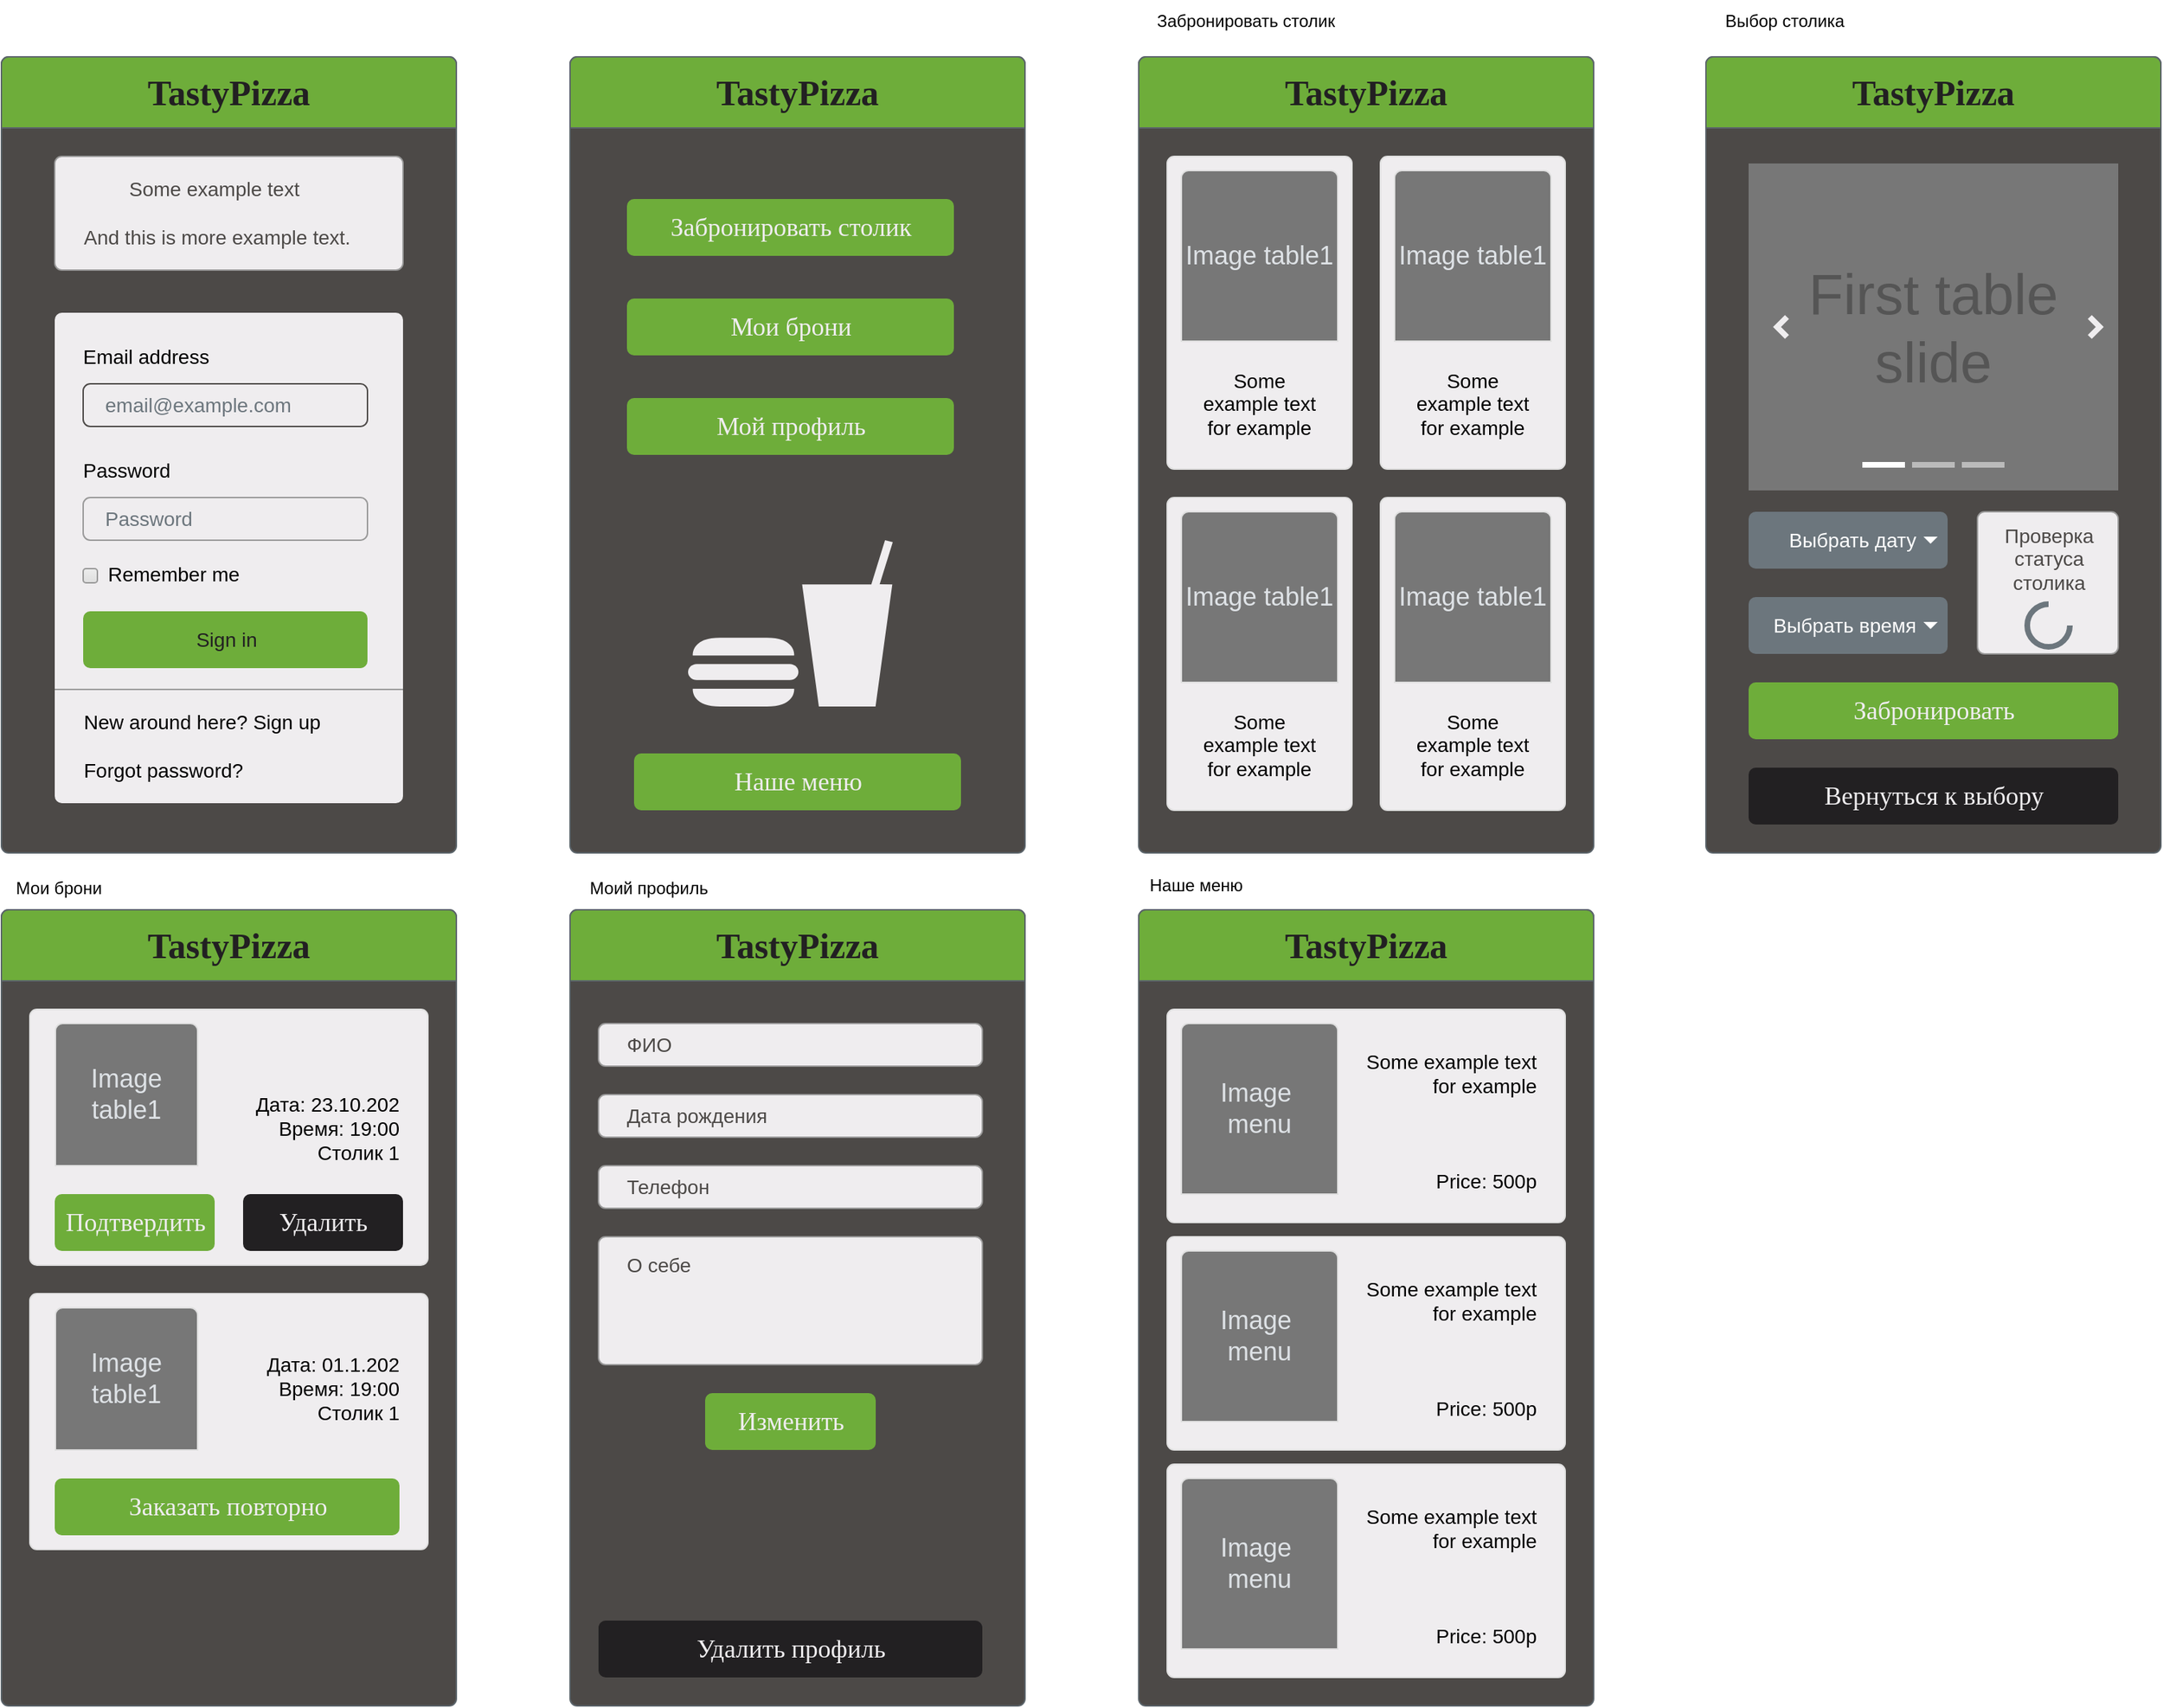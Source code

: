 <mxfile version="22.0.6" type="device" pages="2">
  <diagram name="Page-1" id="5348f1db-0dfa-24cf-5d06-2057accb5106">
    <mxGraphModel dx="1424" dy="755" grid="1" gridSize="10" guides="1" tooltips="1" connect="1" arrows="1" fold="1" page="1" pageScale="1.5" pageWidth="826" pageHeight="1169" background="none" math="0" shadow="0">
      <root>
        <mxCell id="0" style=";html=1;" />
        <mxCell id="1" style=";html=1;" parent="0" />
        <mxCell id="s_mo3S3DV3q-ZQvmNLNy-10" value="" style="html=1;shadow=0;dashed=0;shape=mxgraph.bootstrap.rrect;rSize=5;strokeColor=#5B646A;html=1;whiteSpace=wrap;fillColor=#4c4947;fontColor=#ffffff;verticalAlign=bottom;align=left;spacing=20;spacingBottom=0;fontSize=14;" parent="1" vertex="1">
          <mxGeometry x="40" y="680" width="320" height="560" as="geometry" />
        </mxCell>
        <mxCell id="s_mo3S3DV3q-ZQvmNLNy-11" value="&lt;b&gt;&lt;font color=&quot;#222022&quot; style=&quot;font-size: 25px;&quot; face=&quot;Georgia&quot;&gt;TastyPizza&lt;/font&gt;&lt;/b&gt;" style="html=1;shadow=0;dashed=0;shape=mxgraph.bootstrap.topButton;rSize=5;perimeter=none;whiteSpace=wrap;fillColor=#6ead3a;strokeColor=#5B646A;fontColor=#ffffff;resizeWidth=1;fontSize=18;align=center;spacing=20;" parent="s_mo3S3DV3q-ZQvmNLNy-10" vertex="1">
          <mxGeometry width="320" height="50" relative="1" as="geometry" />
        </mxCell>
        <mxCell id="s_mo3S3DV3q-ZQvmNLNy-18" value="&lt;div style=&quot;text-align: center;&quot;&gt;&lt;span style=&quot;color: rgb(76, 73, 71); background-color: initial;&quot;&gt;Some example text&amp;nbsp;&lt;/span&gt;&lt;/div&gt;&lt;font color=&quot;#4c4947&quot;&gt;&lt;br style=&quot;font-size: 14px&quot;&gt;&lt;div style=&quot;text-align: center;&quot;&gt;&lt;span style=&quot;background-color: initial;&quot;&gt;And this is more example text.&lt;/span&gt;&lt;/div&gt;&lt;/font&gt;" style="html=1;shadow=0;dashed=0;shape=mxgraph.bootstrap.rrect;rSize=5;strokeColor=#999999;strokeWidth=1;fillColor=#efedef;fontColor=#6C767D;whiteSpace=wrap;align=left;verticalAlign=middle;spacingLeft=10;fontSize=14;spacing=10;" parent="s_mo3S3DV3q-ZQvmNLNy-10" vertex="1">
          <mxGeometry x="37.5" y="70" width="245" height="80" as="geometry" />
        </mxCell>
        <mxCell id="s_mo3S3DV3q-ZQvmNLNy-25" value="" style="html=1;shadow=0;dashed=0;shape=mxgraph.bootstrap.rrect;rSize=5;fillColor=#efedef;strokeColor=none;" parent="s_mo3S3DV3q-ZQvmNLNy-10" vertex="1">
          <mxGeometry x="37.5" y="180" width="245" height="345" as="geometry" />
        </mxCell>
        <mxCell id="s_mo3S3DV3q-ZQvmNLNy-26" value="Email address" style="fillColor=none;strokeColor=none;align=left;spacing=20;fontSize=14;" parent="s_mo3S3DV3q-ZQvmNLNy-25" vertex="1">
          <mxGeometry width="220" height="40" relative="1" as="geometry">
            <mxPoint y="10" as="offset" />
          </mxGeometry>
        </mxCell>
        <mxCell id="s_mo3S3DV3q-ZQvmNLNy-27" value="email@example.com" style="html=1;shadow=0;dashed=0;shape=mxgraph.bootstrap.rrect;rSize=5;fillColor=#efedef;strokeColor=#4c4947;align=left;spacing=15;fontSize=14;fontColor=#6C767D;" parent="s_mo3S3DV3q-ZQvmNLNy-25" vertex="1">
          <mxGeometry width="200" height="30" relative="1" as="geometry">
            <mxPoint x="20" y="50" as="offset" />
          </mxGeometry>
        </mxCell>
        <mxCell id="s_mo3S3DV3q-ZQvmNLNy-28" value="Password" style="fillColor=none;strokeColor=none;align=left;spacing=20;fontSize=14;" parent="s_mo3S3DV3q-ZQvmNLNy-25" vertex="1">
          <mxGeometry width="220" height="40" relative="1" as="geometry">
            <mxPoint y="90" as="offset" />
          </mxGeometry>
        </mxCell>
        <mxCell id="s_mo3S3DV3q-ZQvmNLNy-29" value="Password" style="html=1;shadow=0;dashed=0;shape=mxgraph.bootstrap.rrect;rSize=5;fillColor=none;strokeColor=#999999;align=left;spacing=15;fontSize=14;fontColor=#6C767D;" parent="s_mo3S3DV3q-ZQvmNLNy-25" vertex="1">
          <mxGeometry width="200" height="30" relative="1" as="geometry">
            <mxPoint x="20" y="130" as="offset" />
          </mxGeometry>
        </mxCell>
        <mxCell id="s_mo3S3DV3q-ZQvmNLNy-30" value="Remember me" style="html=1;shadow=0;dashed=0;shape=mxgraph.bootstrap.rrect;rSize=2;fillColor=#EDEDED;strokeColor=#999999;align=left;fontSize=14;fontColor=#000000;labelPosition=right;verticalLabelPosition=middle;verticalAlign=middle;spacingLeft=5;spacingTop=-2;gradientColor=#DEDEDE;" parent="s_mo3S3DV3q-ZQvmNLNy-25" vertex="1">
          <mxGeometry width="10" height="10" relative="1" as="geometry">
            <mxPoint x="20" y="180" as="offset" />
          </mxGeometry>
        </mxCell>
        <mxCell id="s_mo3S3DV3q-ZQvmNLNy-31" value="&lt;font color=&quot;#222022&quot;&gt;Sign in&lt;/font&gt;" style="html=1;shadow=0;dashed=0;shape=mxgraph.bootstrap.rrect;rSize=5;fillColor=#6ead3a;strokeColor=none;align=center;fontSize=14;fontColor=#FFFFFF;" parent="s_mo3S3DV3q-ZQvmNLNy-25" vertex="1">
          <mxGeometry width="200" height="40" relative="1" as="geometry">
            <mxPoint x="20" y="210" as="offset" />
          </mxGeometry>
        </mxCell>
        <mxCell id="s_mo3S3DV3q-ZQvmNLNy-32" value="" style="shape=line;strokeColor=#999999;perimeter=none;resizeWidth=1;" parent="s_mo3S3DV3q-ZQvmNLNy-25" vertex="1">
          <mxGeometry width="245.0" height="10" relative="1" as="geometry">
            <mxPoint y="260" as="offset" />
          </mxGeometry>
        </mxCell>
        <mxCell id="s_mo3S3DV3q-ZQvmNLNy-33" value="New around here? Sign up&lt;br&gt;&lt;br&gt;Forgot password?" style="html=1;fillColor=none;strokeColor=none;align=left;spacing=20;fontSize=14;" parent="s_mo3S3DV3q-ZQvmNLNy-25" vertex="1">
          <mxGeometry width="220" height="60" relative="1" as="geometry">
            <mxPoint y="275" as="offset" />
          </mxGeometry>
        </mxCell>
        <mxCell id="s_mo3S3DV3q-ZQvmNLNy-34" value="" style="html=1;shadow=0;dashed=0;shape=mxgraph.bootstrap.rrect;rSize=5;strokeColor=#5B646A;html=1;whiteSpace=wrap;fillColor=#4c4947;fontColor=#ffffff;verticalAlign=bottom;align=left;spacing=20;spacingBottom=0;fontSize=14;" parent="1" vertex="1">
          <mxGeometry x="440" y="680" width="320" height="560" as="geometry" />
        </mxCell>
        <mxCell id="s_mo3S3DV3q-ZQvmNLNy-35" value="&lt;b&gt;&lt;font color=&quot;#222022&quot; style=&quot;font-size: 25px;&quot; face=&quot;Georgia&quot;&gt;TastyPizza&lt;/font&gt;&lt;/b&gt;" style="html=1;shadow=0;dashed=0;shape=mxgraph.bootstrap.topButton;rSize=5;perimeter=none;whiteSpace=wrap;fillColor=#6ead3a;strokeColor=#5B646A;fontColor=#ffffff;resizeWidth=1;fontSize=18;align=center;spacing=20;" parent="s_mo3S3DV3q-ZQvmNLNy-34" vertex="1">
          <mxGeometry width="320" height="50" relative="1" as="geometry" />
        </mxCell>
        <mxCell id="s_mo3S3DV3q-ZQvmNLNy-46" value="&lt;font style=&quot;font-size: 18px;&quot; color=&quot;#efedef&quot; face=&quot;Georgia&quot;&gt;Забронировать столик&lt;/font&gt;" style="html=1;shadow=0;dashed=0;shape=mxgraph.bootstrap.rrect;rSize=5;fillColor=#6ead3a;strokeColor=none;align=center;fontSize=14;fontColor=#FFFFFF;" parent="s_mo3S3DV3q-ZQvmNLNy-34" vertex="1">
          <mxGeometry x="40" y="100" width="230" height="40" as="geometry" />
        </mxCell>
        <mxCell id="s_mo3S3DV3q-ZQvmNLNy-47" value="&lt;font style=&quot;font-size: 18px;&quot; color=&quot;#efedef&quot; face=&quot;Georgia&quot;&gt;Мои брони&lt;/font&gt;" style="html=1;shadow=0;dashed=0;shape=mxgraph.bootstrap.rrect;rSize=5;fillColor=#6ead3a;strokeColor=none;align=center;fontSize=14;fontColor=#FFFFFF;" parent="s_mo3S3DV3q-ZQvmNLNy-34" vertex="1">
          <mxGeometry x="40" y="170" width="230" height="40" as="geometry" />
        </mxCell>
        <mxCell id="s_mo3S3DV3q-ZQvmNLNy-48" value="" style="shape=mxgraph.signs.food.fast_food;html=1;pointerEvents=1;fillColor=#efedef;strokeColor=none;verticalLabelPosition=bottom;verticalAlign=top;align=center;sketch=0;" parent="s_mo3S3DV3q-ZQvmNLNy-34" vertex="1">
          <mxGeometry x="83" y="340" width="144" height="117" as="geometry" />
        </mxCell>
        <mxCell id="s_mo3S3DV3q-ZQvmNLNy-49" value="&lt;font style=&quot;font-size: 18px;&quot; color=&quot;#efedef&quot; face=&quot;Georgia&quot;&gt;Мой профиль&lt;/font&gt;" style="html=1;shadow=0;dashed=0;shape=mxgraph.bootstrap.rrect;rSize=5;fillColor=#6ead3a;strokeColor=none;align=center;fontSize=14;fontColor=#FFFFFF;" parent="s_mo3S3DV3q-ZQvmNLNy-34" vertex="1">
          <mxGeometry x="40" y="240" width="230" height="40" as="geometry" />
        </mxCell>
        <mxCell id="s_mo3S3DV3q-ZQvmNLNy-50" value="&lt;font style=&quot;font-size: 18px;&quot; color=&quot;#efedef&quot; face=&quot;Georgia&quot;&gt;Наше меню&lt;/font&gt;" style="html=1;shadow=0;dashed=0;shape=mxgraph.bootstrap.rrect;rSize=5;fillColor=#6ead3a;strokeColor=none;align=center;fontSize=14;fontColor=#FFFFFF;" parent="s_mo3S3DV3q-ZQvmNLNy-34" vertex="1">
          <mxGeometry x="45" y="490" width="230" height="40" as="geometry" />
        </mxCell>
        <mxCell id="s_mo3S3DV3q-ZQvmNLNy-51" value="" style="html=1;shadow=0;dashed=0;shape=mxgraph.bootstrap.rrect;rSize=5;strokeColor=#5B646A;html=1;whiteSpace=wrap;fillColor=#4c4947;fontColor=#ffffff;verticalAlign=bottom;align=left;spacing=20;spacingBottom=0;fontSize=14;" parent="1" vertex="1">
          <mxGeometry x="840" y="680" width="320" height="560" as="geometry" />
        </mxCell>
        <mxCell id="s_mo3S3DV3q-ZQvmNLNy-52" value="&lt;b&gt;&lt;font color=&quot;#222022&quot; style=&quot;font-size: 25px;&quot; face=&quot;Georgia&quot;&gt;TastyPizza&lt;/font&gt;&lt;/b&gt;" style="html=1;shadow=0;dashed=0;shape=mxgraph.bootstrap.topButton;rSize=5;perimeter=none;whiteSpace=wrap;fillColor=#6ead3a;strokeColor=#5B646A;fontColor=#ffffff;resizeWidth=1;fontSize=18;align=center;spacing=20;" parent="s_mo3S3DV3q-ZQvmNLNy-51" vertex="1">
          <mxGeometry width="320" height="50" relative="1" as="geometry" />
        </mxCell>
        <mxCell id="s_mo3S3DV3q-ZQvmNLNy-72" value="Some example text&lt;br&gt;for example" style="html=1;shadow=0;dashed=0;shape=mxgraph.bootstrap.rrect;rSize=5;strokeColor=#DFDFDF;html=1;whiteSpace=wrap;fillColor=#efedef;fontColor=#000000;verticalAlign=bottom;align=center;spacing=20;fontSize=14;" parent="s_mo3S3DV3q-ZQvmNLNy-51" vertex="1">
          <mxGeometry x="20" y="70" width="130" height="220" as="geometry" />
        </mxCell>
        <mxCell id="s_mo3S3DV3q-ZQvmNLNy-73" value="Image table1" style="html=1;shadow=0;dashed=0;shape=mxgraph.bootstrap.topButton;rSize=5;perimeter=none;whiteSpace=wrap;fillColor=#777777;strokeColor=#DFDFDF;fontColor=#DEE2E6;resizeWidth=1;fontSize=18;" parent="s_mo3S3DV3q-ZQvmNLNy-72" vertex="1">
          <mxGeometry width="110" height="120" relative="1" as="geometry">
            <mxPoint x="10" y="10" as="offset" />
          </mxGeometry>
        </mxCell>
        <mxCell id="s_mo3S3DV3q-ZQvmNLNy-80" value="Some example text&lt;br&gt;for example" style="html=1;shadow=0;dashed=0;shape=mxgraph.bootstrap.rrect;rSize=5;strokeColor=#DFDFDF;html=1;whiteSpace=wrap;fillColor=#efedef;fontColor=#000000;verticalAlign=bottom;align=center;spacing=20;fontSize=14;" parent="s_mo3S3DV3q-ZQvmNLNy-51" vertex="1">
          <mxGeometry x="170" y="70" width="130" height="220" as="geometry" />
        </mxCell>
        <mxCell id="s_mo3S3DV3q-ZQvmNLNy-81" value="Image table1" style="html=1;shadow=0;dashed=0;shape=mxgraph.bootstrap.topButton;rSize=5;perimeter=none;whiteSpace=wrap;fillColor=#777777;strokeColor=#DFDFDF;fontColor=#DEE2E6;resizeWidth=1;fontSize=18;" parent="s_mo3S3DV3q-ZQvmNLNy-80" vertex="1">
          <mxGeometry width="110" height="120" relative="1" as="geometry">
            <mxPoint x="10" y="10" as="offset" />
          </mxGeometry>
        </mxCell>
        <mxCell id="s_mo3S3DV3q-ZQvmNLNy-82" value="Some example text&lt;br&gt;for example" style="html=1;shadow=0;dashed=0;shape=mxgraph.bootstrap.rrect;rSize=5;strokeColor=#DFDFDF;html=1;whiteSpace=wrap;fillColor=#efedef;fontColor=#000000;verticalAlign=bottom;align=center;spacing=20;fontSize=14;" parent="s_mo3S3DV3q-ZQvmNLNy-51" vertex="1">
          <mxGeometry x="20" y="310" width="130" height="220" as="geometry" />
        </mxCell>
        <mxCell id="s_mo3S3DV3q-ZQvmNLNy-83" value="Image table1" style="html=1;shadow=0;dashed=0;shape=mxgraph.bootstrap.topButton;rSize=5;perimeter=none;whiteSpace=wrap;fillColor=#777777;strokeColor=#DFDFDF;fontColor=#DEE2E6;resizeWidth=1;fontSize=18;" parent="s_mo3S3DV3q-ZQvmNLNy-82" vertex="1">
          <mxGeometry width="110" height="120" relative="1" as="geometry">
            <mxPoint x="10" y="10" as="offset" />
          </mxGeometry>
        </mxCell>
        <mxCell id="s_mo3S3DV3q-ZQvmNLNy-84" value="Some example text&lt;br&gt;for example" style="html=1;shadow=0;dashed=0;shape=mxgraph.bootstrap.rrect;rSize=5;strokeColor=#DFDFDF;html=1;whiteSpace=wrap;fillColor=#efedef;fontColor=#000000;verticalAlign=bottom;align=center;spacing=20;fontSize=14;" parent="s_mo3S3DV3q-ZQvmNLNy-51" vertex="1">
          <mxGeometry x="170" y="310" width="130" height="220" as="geometry" />
        </mxCell>
        <mxCell id="s_mo3S3DV3q-ZQvmNLNy-85" value="Image table1" style="html=1;shadow=0;dashed=0;shape=mxgraph.bootstrap.topButton;rSize=5;perimeter=none;whiteSpace=wrap;fillColor=#777777;strokeColor=#DFDFDF;fontColor=#DEE2E6;resizeWidth=1;fontSize=18;" parent="s_mo3S3DV3q-ZQvmNLNy-84" vertex="1">
          <mxGeometry width="110" height="120" relative="1" as="geometry">
            <mxPoint x="10" y="10" as="offset" />
          </mxGeometry>
        </mxCell>
        <mxCell id="s_mo3S3DV3q-ZQvmNLNy-61" value="" style="html=1;shadow=0;dashed=0;shape=mxgraph.bootstrap.rrect;rSize=5;strokeColor=#5B646A;html=1;whiteSpace=wrap;fillColor=#4c4947;fontColor=#ffffff;verticalAlign=bottom;align=left;spacing=20;spacingBottom=0;fontSize=14;" parent="1" vertex="1">
          <mxGeometry x="1239" y="680" width="320" height="560" as="geometry" />
        </mxCell>
        <mxCell id="s_mo3S3DV3q-ZQvmNLNy-62" value="&lt;b&gt;&lt;font color=&quot;#222022&quot; style=&quot;font-size: 25px;&quot; face=&quot;Georgia&quot;&gt;TastyPizza&lt;/font&gt;&lt;/b&gt;" style="html=1;shadow=0;dashed=0;shape=mxgraph.bootstrap.topButton;rSize=5;perimeter=none;whiteSpace=wrap;fillColor=#6ead3a;strokeColor=#5B646A;fontColor=#ffffff;resizeWidth=1;fontSize=18;align=center;spacing=20;" parent="s_mo3S3DV3q-ZQvmNLNy-61" vertex="1">
          <mxGeometry width="320" height="50" relative="1" as="geometry" />
        </mxCell>
        <mxCell id="s_mo3S3DV3q-ZQvmNLNy-63" value="First table slide" style="html=1;shadow=0;dashed=0;strokeColor=none;strokeWidth=1;fillColor=#777777;fontColor=#555555;whiteSpace=wrap;align=center;verticalAlign=middle;fontStyle=0;fontSize=40;" parent="s_mo3S3DV3q-ZQvmNLNy-61" vertex="1">
          <mxGeometry x="30" y="75" width="260" height="230" as="geometry" />
        </mxCell>
        <mxCell id="s_mo3S3DV3q-ZQvmNLNy-64" value="" style="html=1;verticalLabelPosition=bottom;labelBackgroundColor=#ffffff;verticalAlign=top;shadow=0;dashed=0;strokeWidth=4;shape=mxgraph.ios7.misc.more;strokeColor=#efedef;" parent="s_mo3S3DV3q-ZQvmNLNy-63" vertex="1">
          <mxGeometry x="1" y="0.5" width="7" height="14" relative="1" as="geometry">
            <mxPoint x="-20" y="-7" as="offset" />
          </mxGeometry>
        </mxCell>
        <mxCell id="s_mo3S3DV3q-ZQvmNLNy-65" value="" style="flipH=1;html=1;verticalLabelPosition=bottom;labelBackgroundColor=#ffffff;verticalAlign=top;shadow=0;dashed=0;strokeWidth=4;shape=mxgraph.ios7.misc.more;strokeColor=#efedef;" parent="s_mo3S3DV3q-ZQvmNLNy-63" vertex="1">
          <mxGeometry y="0.5" width="7" height="14" relative="1" as="geometry">
            <mxPoint x="20" y="-7" as="offset" />
          </mxGeometry>
        </mxCell>
        <mxCell id="s_mo3S3DV3q-ZQvmNLNy-66" value="" style="html=1;shadow=0;strokeColor=none;fillColor=#ffffff;" parent="s_mo3S3DV3q-ZQvmNLNy-63" vertex="1">
          <mxGeometry x="0.5" y="1" width="30" height="4" relative="1" as="geometry">
            <mxPoint x="-50" y="-20" as="offset" />
          </mxGeometry>
        </mxCell>
        <mxCell id="s_mo3S3DV3q-ZQvmNLNy-67" value="" style="html=1;shadow=0;strokeColor=none;fillColor=#BBBBBB;" parent="s_mo3S3DV3q-ZQvmNLNy-63" vertex="1">
          <mxGeometry x="0.5" y="1" width="30" height="4" relative="1" as="geometry">
            <mxPoint x="-15" y="-20" as="offset" />
          </mxGeometry>
        </mxCell>
        <mxCell id="s_mo3S3DV3q-ZQvmNLNy-68" value="" style="html=1;shadow=0;strokeColor=none;fillColor=#BBBBBB;" parent="s_mo3S3DV3q-ZQvmNLNy-63" vertex="1">
          <mxGeometry x="0.5" y="1" width="30" height="4" relative="1" as="geometry">
            <mxPoint x="20" y="-20" as="offset" />
          </mxGeometry>
        </mxCell>
        <mxCell id="s_mo3S3DV3q-ZQvmNLNy-87" value="&lt;font face=&quot;Georgia&quot; color=&quot;#efedef&quot;&gt;&lt;span style=&quot;font-size: 18px;&quot;&gt;Забронировать&lt;/span&gt;&lt;/font&gt;" style="html=1;shadow=0;dashed=0;shape=mxgraph.bootstrap.rrect;rSize=5;fillColor=#6ead3a;strokeColor=none;align=center;fontSize=14;fontColor=#FFFFFF;" parent="s_mo3S3DV3q-ZQvmNLNy-61" vertex="1">
          <mxGeometry x="30" y="440" width="260" height="40" as="geometry" />
        </mxCell>
        <mxCell id="s_mo3S3DV3q-ZQvmNLNy-88" value="&lt;font face=&quot;Georgia&quot; color=&quot;#efedef&quot;&gt;&lt;span style=&quot;font-size: 18px;&quot;&gt;Вернуться к выбору&lt;/span&gt;&lt;/font&gt;" style="html=1;shadow=0;dashed=0;shape=mxgraph.bootstrap.rrect;rSize=5;fillColor=#222022;strokeColor=none;align=center;fontSize=14;fontColor=#FFFFFF;" parent="s_mo3S3DV3q-ZQvmNLNy-61" vertex="1">
          <mxGeometry x="30" y="500" width="260" height="40" as="geometry" />
        </mxCell>
        <mxCell id="s_mo3S3DV3q-ZQvmNLNy-89" value="Выбрать дату" style="html=1;shadow=0;dashed=0;shape=mxgraph.bootstrap.rrect;rSize=5;strokeColor=none;strokeWidth=1;fillColor=#6C767D;fontColor=#ffffff;whiteSpace=wrap;align=right;verticalAlign=middle;fontStyle=0;fontSize=14;spacingRight=20;" parent="s_mo3S3DV3q-ZQvmNLNy-61" vertex="1">
          <mxGeometry x="30" y="320" width="140" height="40" as="geometry" />
        </mxCell>
        <mxCell id="s_mo3S3DV3q-ZQvmNLNy-90" value="" style="shape=triangle;direction=south;fillColor=#ffffff;strokeColor=none;perimeter=none;" parent="s_mo3S3DV3q-ZQvmNLNy-89" vertex="1">
          <mxGeometry x="1" y="0.5" width="10" height="5" relative="1" as="geometry">
            <mxPoint x="-17" y="-2.5" as="offset" />
          </mxGeometry>
        </mxCell>
        <mxCell id="s_mo3S3DV3q-ZQvmNLNy-91" value="Выбрать время" style="html=1;shadow=0;dashed=0;shape=mxgraph.bootstrap.rrect;rSize=5;strokeColor=none;strokeWidth=1;fillColor=#6C767D;fontColor=#ffffff;whiteSpace=wrap;align=right;verticalAlign=middle;fontStyle=0;fontSize=14;spacingRight=20;" parent="s_mo3S3DV3q-ZQvmNLNy-61" vertex="1">
          <mxGeometry x="30" y="380" width="140" height="40" as="geometry" />
        </mxCell>
        <mxCell id="s_mo3S3DV3q-ZQvmNLNy-92" value="" style="shape=triangle;direction=south;fillColor=#ffffff;strokeColor=none;perimeter=none;" parent="s_mo3S3DV3q-ZQvmNLNy-91" vertex="1">
          <mxGeometry x="1" y="0.5" width="10" height="5" relative="1" as="geometry">
            <mxPoint x="-17" y="-2.5" as="offset" />
          </mxGeometry>
        </mxCell>
        <mxCell id="s_mo3S3DV3q-ZQvmNLNy-94" value="&lt;div style=&quot;text-align: center;&quot;&gt;&lt;font color=&quot;#4c4947&quot;&gt;Проверка статуса столика&lt;/font&gt;&lt;/div&gt;&lt;div style=&quot;text-align: center;&quot;&gt;&lt;font color=&quot;#4c4947&quot;&gt;&lt;br&gt;&lt;/font&gt;&lt;/div&gt;&lt;div style=&quot;text-align: center;&quot;&gt;&lt;br&gt;&lt;/div&gt;" style="html=1;shadow=0;dashed=0;shape=mxgraph.bootstrap.rrect;rSize=5;strokeColor=#999999;strokeWidth=1;fillColor=#efedef;fontColor=#6C767D;whiteSpace=wrap;align=left;verticalAlign=middle;spacingLeft=0;fontSize=14;spacing=10;" parent="s_mo3S3DV3q-ZQvmNLNy-61" vertex="1">
          <mxGeometry x="191" y="320" width="99" height="100" as="geometry" />
        </mxCell>
        <mxCell id="s_mo3S3DV3q-ZQvmNLNy-95" value="" style="html=1;shadow=0;dashed=0;shape=mxgraph.basic.arc;startAngle=0.25;endAngle=1;strokeWidth=4;strokeColor=#6C767D;" parent="s_mo3S3DV3q-ZQvmNLNy-61" vertex="1">
          <mxGeometry x="226" y="385" width="30" height="30" as="geometry" />
        </mxCell>
        <mxCell id="s_mo3S3DV3q-ZQvmNLNy-96" value="" style="html=1;shadow=0;dashed=0;shape=mxgraph.bootstrap.rrect;rSize=5;strokeColor=#5B646A;html=1;whiteSpace=wrap;fillColor=#4c4947;fontColor=#ffffff;verticalAlign=bottom;align=left;spacing=20;spacingBottom=0;fontSize=14;" parent="1" vertex="1">
          <mxGeometry x="40" y="1280" width="320" height="560" as="geometry" />
        </mxCell>
        <mxCell id="s_mo3S3DV3q-ZQvmNLNy-97" value="&lt;b&gt;&lt;font color=&quot;#222022&quot; style=&quot;font-size: 25px;&quot; face=&quot;Georgia&quot;&gt;TastyPizza&lt;/font&gt;&lt;/b&gt;" style="html=1;shadow=0;dashed=0;shape=mxgraph.bootstrap.topButton;rSize=5;perimeter=none;whiteSpace=wrap;fillColor=#6ead3a;strokeColor=#5B646A;fontColor=#ffffff;resizeWidth=1;fontSize=18;align=center;spacing=20;" parent="s_mo3S3DV3q-ZQvmNLNy-96" vertex="1">
          <mxGeometry width="320" height="50" relative="1" as="geometry" />
        </mxCell>
        <mxCell id="s_mo3S3DV3q-ZQvmNLNy-98" value="Дата: 23.10.202&lt;br&gt;Время: 19:00&lt;br&gt;Столик 1&lt;br&gt;&lt;br&gt;&lt;br&gt;&lt;br&gt;" style="html=1;shadow=0;dashed=0;shape=mxgraph.bootstrap.rrect;rSize=5;strokeColor=#DFDFDF;html=1;whiteSpace=wrap;fillColor=#efedef;fontColor=#000000;verticalAlign=bottom;align=right;spacing=20;fontSize=14;" parent="s_mo3S3DV3q-ZQvmNLNy-96" vertex="1">
          <mxGeometry x="20" y="70" width="280" height="180" as="geometry" />
        </mxCell>
        <mxCell id="s_mo3S3DV3q-ZQvmNLNy-99" value="Image table1" style="html=1;shadow=0;dashed=0;shape=mxgraph.bootstrap.topButton;rSize=5;perimeter=none;whiteSpace=wrap;fillColor=#777777;strokeColor=#DFDFDF;fontColor=#DEE2E6;resizeWidth=1;fontSize=18;" parent="s_mo3S3DV3q-ZQvmNLNy-98" vertex="1">
          <mxGeometry width="100" height="100" relative="1" as="geometry">
            <mxPoint x="18" y="10" as="offset" />
          </mxGeometry>
        </mxCell>
        <mxCell id="s_mo3S3DV3q-ZQvmNLNy-119" value="&lt;font style=&quot;font-size: 18px;&quot; color=&quot;#efedef&quot; face=&quot;Georgia&quot;&gt;Подтвердить&lt;/font&gt;" style="html=1;shadow=0;dashed=0;shape=mxgraph.bootstrap.rrect;rSize=5;fillColor=#6ead3a;strokeColor=none;align=center;fontSize=14;fontColor=#FFFFFF;" parent="s_mo3S3DV3q-ZQvmNLNy-98" vertex="1">
          <mxGeometry x="17.5" y="130" width="112.5" height="40" as="geometry" />
        </mxCell>
        <mxCell id="s_mo3S3DV3q-ZQvmNLNy-120" value="&lt;font style=&quot;font-size: 18px;&quot; color=&quot;#efedef&quot; face=&quot;Georgia&quot;&gt;Удалить&lt;/font&gt;" style="html=1;shadow=0;dashed=0;shape=mxgraph.bootstrap.rrect;rSize=5;fillColor=#222022;strokeColor=none;align=center;fontSize=14;fontColor=#FFFFFF;" parent="s_mo3S3DV3q-ZQvmNLNy-98" vertex="1">
          <mxGeometry x="150" y="130" width="112.5" height="40" as="geometry" />
        </mxCell>
        <mxCell id="s_mo3S3DV3q-ZQvmNLNy-121" value="Дата: 01.1.202&lt;br&gt;Время: 19:00&lt;br&gt;Столик 1&lt;br&gt;&lt;br&gt;&lt;br&gt;&lt;br&gt;&lt;br&gt;" style="html=1;shadow=0;dashed=0;shape=mxgraph.bootstrap.rrect;rSize=5;strokeColor=#DFDFDF;html=1;whiteSpace=wrap;fillColor=#efedef;fontColor=#000000;verticalAlign=bottom;align=right;spacing=20;fontSize=14;" parent="s_mo3S3DV3q-ZQvmNLNy-96" vertex="1">
          <mxGeometry x="20" y="270" width="280" height="180" as="geometry" />
        </mxCell>
        <mxCell id="s_mo3S3DV3q-ZQvmNLNy-122" value="Image table1" style="html=1;shadow=0;dashed=0;shape=mxgraph.bootstrap.topButton;rSize=5;perimeter=none;whiteSpace=wrap;fillColor=#777777;strokeColor=#DFDFDF;fontColor=#DEE2E6;resizeWidth=1;fontSize=18;" parent="s_mo3S3DV3q-ZQvmNLNy-121" vertex="1">
          <mxGeometry width="100" height="100" relative="1" as="geometry">
            <mxPoint x="18" y="10" as="offset" />
          </mxGeometry>
        </mxCell>
        <mxCell id="s_mo3S3DV3q-ZQvmNLNy-123" value="&lt;font style=&quot;font-size: 18px;&quot; color=&quot;#efedef&quot; face=&quot;Georgia&quot;&gt;Заказать повторно&lt;/font&gt;" style="html=1;shadow=0;dashed=0;shape=mxgraph.bootstrap.rrect;rSize=5;fillColor=#6ead3a;strokeColor=none;align=center;fontSize=14;fontColor=#FFFFFF;" parent="s_mo3S3DV3q-ZQvmNLNy-121" vertex="1">
          <mxGeometry x="17.5" y="130" width="242.5" height="40" as="geometry" />
        </mxCell>
        <mxCell id="s_mo3S3DV3q-ZQvmNLNy-106" value="Забронировать столик" style="text;html=1;align=center;verticalAlign=middle;resizable=0;points=[];autosize=1;strokeColor=none;fillColor=none;" parent="1" vertex="1">
          <mxGeometry x="840" y="640" width="150" height="30" as="geometry" />
        </mxCell>
        <mxCell id="s_mo3S3DV3q-ZQvmNLNy-107" value="Выбор столика" style="text;html=1;align=center;verticalAlign=middle;resizable=0;points=[];autosize=1;strokeColor=none;fillColor=none;" parent="1" vertex="1">
          <mxGeometry x="1239" y="640" width="110" height="30" as="geometry" />
        </mxCell>
        <mxCell id="s_mo3S3DV3q-ZQvmNLNy-108" value="Мои брони" style="text;html=1;align=center;verticalAlign=middle;resizable=0;points=[];autosize=1;strokeColor=none;fillColor=none;" parent="1" vertex="1">
          <mxGeometry x="40" y="1250" width="80" height="30" as="geometry" />
        </mxCell>
        <mxCell id="s_mo3S3DV3q-ZQvmNLNy-109" value="" style="html=1;shadow=0;dashed=0;shape=mxgraph.bootstrap.rrect;rSize=5;strokeColor=#5B646A;html=1;whiteSpace=wrap;fillColor=#4c4947;fontColor=#ffffff;verticalAlign=bottom;align=left;spacing=20;spacingBottom=0;fontSize=14;" parent="1" vertex="1">
          <mxGeometry x="440" y="1280" width="320" height="560" as="geometry" />
        </mxCell>
        <mxCell id="s_mo3S3DV3q-ZQvmNLNy-110" value="&lt;b&gt;&lt;font color=&quot;#222022&quot; style=&quot;font-size: 25px;&quot; face=&quot;Georgia&quot;&gt;TastyPizza&lt;/font&gt;&lt;/b&gt;" style="html=1;shadow=0;dashed=0;shape=mxgraph.bootstrap.topButton;rSize=5;perimeter=none;whiteSpace=wrap;fillColor=#6ead3a;strokeColor=#5B646A;fontColor=#ffffff;resizeWidth=1;fontSize=18;align=center;spacing=20;" parent="s_mo3S3DV3q-ZQvmNLNy-109" vertex="1">
          <mxGeometry width="320" height="50" relative="1" as="geometry" />
        </mxCell>
        <mxCell id="s_mo3S3DV3q-ZQvmNLNy-136" value="&lt;div style=&quot;text-align: center;&quot;&gt;&lt;font color=&quot;#4c4947&quot;&gt;ФИО&lt;/font&gt;&lt;/div&gt;" style="html=1;shadow=0;dashed=0;shape=mxgraph.bootstrap.rrect;rSize=5;strokeColor=#999999;strokeWidth=1;fillColor=#efedef;fontColor=#6C767D;whiteSpace=wrap;align=left;verticalAlign=middle;spacingLeft=10;fontSize=14;spacing=10;" parent="s_mo3S3DV3q-ZQvmNLNy-109" vertex="1">
          <mxGeometry x="20" y="80" width="270" height="30" as="geometry" />
        </mxCell>
        <mxCell id="s_mo3S3DV3q-ZQvmNLNy-137" value="&lt;div style=&quot;text-align: center;&quot;&gt;&lt;font color=&quot;#4c4947&quot;&gt;Дата рождения&lt;/font&gt;&lt;/div&gt;" style="html=1;shadow=0;dashed=0;shape=mxgraph.bootstrap.rrect;rSize=5;strokeColor=#999999;strokeWidth=1;fillColor=#efedef;fontColor=#6C767D;whiteSpace=wrap;align=left;verticalAlign=middle;spacingLeft=10;fontSize=14;spacing=10;" parent="s_mo3S3DV3q-ZQvmNLNy-109" vertex="1">
          <mxGeometry x="20" y="130" width="270" height="30" as="geometry" />
        </mxCell>
        <mxCell id="s_mo3S3DV3q-ZQvmNLNy-138" value="&lt;div style=&quot;text-align: center;&quot;&gt;&lt;font color=&quot;#4c4947&quot;&gt;Телефон&lt;/font&gt;&lt;/div&gt;" style="html=1;shadow=0;dashed=0;shape=mxgraph.bootstrap.rrect;rSize=5;strokeColor=#999999;strokeWidth=1;fillColor=#efedef;fontColor=#6C767D;whiteSpace=wrap;align=left;verticalAlign=middle;spacingLeft=10;fontSize=14;spacing=10;" parent="s_mo3S3DV3q-ZQvmNLNy-109" vertex="1">
          <mxGeometry x="20" y="180" width="270" height="30" as="geometry" />
        </mxCell>
        <mxCell id="s_mo3S3DV3q-ZQvmNLNy-139" value="&lt;div style=&quot;text-align: center;&quot;&gt;&lt;font color=&quot;#4c4947&quot;&gt;О себе&lt;/font&gt;&lt;/div&gt;&lt;div style=&quot;text-align: center;&quot;&gt;&lt;font color=&quot;#4c4947&quot;&gt;&lt;br&gt;&lt;/font&gt;&lt;/div&gt;&lt;div style=&quot;text-align: center;&quot;&gt;&lt;font color=&quot;#4c4947&quot;&gt;&lt;br&gt;&lt;/font&gt;&lt;/div&gt;&lt;div style=&quot;text-align: center;&quot;&gt;&lt;font color=&quot;#4c4947&quot;&gt;&lt;br&gt;&lt;/font&gt;&lt;/div&gt;" style="html=1;shadow=0;dashed=0;shape=mxgraph.bootstrap.rrect;rSize=5;strokeColor=#999999;strokeWidth=1;fillColor=#efedef;fontColor=#6C767D;whiteSpace=wrap;align=left;verticalAlign=middle;spacingLeft=10;fontSize=14;spacing=10;" parent="s_mo3S3DV3q-ZQvmNLNy-109" vertex="1">
          <mxGeometry x="20" y="230" width="270" height="90" as="geometry" />
        </mxCell>
        <mxCell id="s_mo3S3DV3q-ZQvmNLNy-140" value="&lt;font style=&quot;font-size: 18px;&quot; color=&quot;#efedef&quot; face=&quot;Georgia&quot;&gt;Изменить&lt;/font&gt;" style="html=1;shadow=0;dashed=0;shape=mxgraph.bootstrap.rrect;rSize=5;fillColor=#6ead3a;strokeColor=none;align=center;fontSize=14;fontColor=#FFFFFF;" parent="s_mo3S3DV3q-ZQvmNLNy-109" vertex="1">
          <mxGeometry x="95" y="340" width="120" height="40" as="geometry" />
        </mxCell>
        <mxCell id="s_mo3S3DV3q-ZQvmNLNy-141" value="&lt;font style=&quot;font-size: 18px;&quot; color=&quot;#efedef&quot; face=&quot;Georgia&quot;&gt;Удалить профиль&lt;/font&gt;" style="html=1;shadow=0;dashed=0;shape=mxgraph.bootstrap.rrect;rSize=5;fillColor=#222022;strokeColor=none;align=center;fontSize=14;fontColor=#FFFFFF;" parent="s_mo3S3DV3q-ZQvmNLNy-109" vertex="1">
          <mxGeometry x="20" y="500" width="270" height="40" as="geometry" />
        </mxCell>
        <mxCell id="s_mo3S3DV3q-ZQvmNLNy-113" value="Моий профиль" style="text;html=1;align=center;verticalAlign=middle;resizable=0;points=[];autosize=1;strokeColor=none;fillColor=none;" parent="1" vertex="1">
          <mxGeometry x="440" y="1250" width="110" height="30" as="geometry" />
        </mxCell>
        <mxCell id="s_mo3S3DV3q-ZQvmNLNy-114" value="" style="html=1;shadow=0;dashed=0;shape=mxgraph.bootstrap.rrect;rSize=5;strokeColor=#5B646A;html=1;whiteSpace=wrap;fillColor=#4c4947;fontColor=#ffffff;verticalAlign=bottom;align=left;spacing=20;spacingBottom=0;fontSize=14;" parent="1" vertex="1">
          <mxGeometry x="840" y="1280" width="320" height="560" as="geometry" />
        </mxCell>
        <mxCell id="s_mo3S3DV3q-ZQvmNLNy-115" value="&lt;b&gt;&lt;font color=&quot;#222022&quot; style=&quot;font-size: 25px;&quot; face=&quot;Georgia&quot;&gt;TastyPizza&lt;/font&gt;&lt;/b&gt;" style="html=1;shadow=0;dashed=0;shape=mxgraph.bootstrap.topButton;rSize=5;perimeter=none;whiteSpace=wrap;fillColor=#6ead3a;strokeColor=#5B646A;fontColor=#ffffff;resizeWidth=1;fontSize=18;align=center;spacing=20;" parent="s_mo3S3DV3q-ZQvmNLNy-114" vertex="1">
          <mxGeometry width="320" height="50" relative="1" as="geometry" />
        </mxCell>
        <mxCell id="s_mo3S3DV3q-ZQvmNLNy-116" value="Some example text&lt;br&gt;for example&lt;br&gt;&lt;br&gt;&lt;br&gt;&lt;br&gt;Price: 500p" style="html=1;shadow=0;dashed=0;shape=mxgraph.bootstrap.rrect;rSize=5;strokeColor=#DFDFDF;html=1;whiteSpace=wrap;fillColor=#efedef;fontColor=#000000;verticalAlign=bottom;align=right;spacing=20;fontSize=14;" parent="s_mo3S3DV3q-ZQvmNLNy-114" vertex="1">
          <mxGeometry x="20" y="70" width="280" height="150" as="geometry" />
        </mxCell>
        <mxCell id="s_mo3S3DV3q-ZQvmNLNy-117" value="Image&amp;nbsp; &lt;br&gt;menu" style="html=1;shadow=0;dashed=0;shape=mxgraph.bootstrap.topButton;rSize=5;perimeter=none;whiteSpace=wrap;fillColor=#777777;strokeColor=#DFDFDF;fontColor=#DEE2E6;resizeWidth=1;fontSize=18;" parent="s_mo3S3DV3q-ZQvmNLNy-116" vertex="1">
          <mxGeometry width="110" height="120" relative="1" as="geometry">
            <mxPoint x="10" y="10" as="offset" />
          </mxGeometry>
        </mxCell>
        <mxCell id="s_mo3S3DV3q-ZQvmNLNy-125" value="Some example text&lt;br&gt;for example&lt;br&gt;&lt;br&gt;&lt;br&gt;&lt;br&gt;Price: 500p" style="html=1;shadow=0;dashed=0;shape=mxgraph.bootstrap.rrect;rSize=5;strokeColor=#DFDFDF;html=1;whiteSpace=wrap;fillColor=#efedef;fontColor=#000000;verticalAlign=bottom;align=right;spacing=20;fontSize=14;" parent="s_mo3S3DV3q-ZQvmNLNy-114" vertex="1">
          <mxGeometry x="20" y="230" width="280" height="150" as="geometry" />
        </mxCell>
        <mxCell id="s_mo3S3DV3q-ZQvmNLNy-126" value="Image&amp;nbsp; &lt;br&gt;menu" style="html=1;shadow=0;dashed=0;shape=mxgraph.bootstrap.topButton;rSize=5;perimeter=none;whiteSpace=wrap;fillColor=#777777;strokeColor=#DFDFDF;fontColor=#DEE2E6;resizeWidth=1;fontSize=18;" parent="s_mo3S3DV3q-ZQvmNLNy-125" vertex="1">
          <mxGeometry width="110" height="120" relative="1" as="geometry">
            <mxPoint x="10" y="10" as="offset" />
          </mxGeometry>
        </mxCell>
        <mxCell id="s_mo3S3DV3q-ZQvmNLNy-127" value="Some example text&lt;br&gt;for example&lt;br&gt;&lt;br&gt;&lt;br&gt;&lt;br&gt;Price: 500p" style="html=1;shadow=0;dashed=0;shape=mxgraph.bootstrap.rrect;rSize=5;strokeColor=#DFDFDF;html=1;whiteSpace=wrap;fillColor=#efedef;fontColor=#000000;verticalAlign=bottom;align=right;spacing=20;fontSize=14;" parent="s_mo3S3DV3q-ZQvmNLNy-114" vertex="1">
          <mxGeometry x="20" y="390" width="280" height="150" as="geometry" />
        </mxCell>
        <mxCell id="s_mo3S3DV3q-ZQvmNLNy-128" value="Image&amp;nbsp; &lt;br&gt;menu" style="html=1;shadow=0;dashed=0;shape=mxgraph.bootstrap.topButton;rSize=5;perimeter=none;whiteSpace=wrap;fillColor=#777777;strokeColor=#DFDFDF;fontColor=#DEE2E6;resizeWidth=1;fontSize=18;" parent="s_mo3S3DV3q-ZQvmNLNy-127" vertex="1">
          <mxGeometry width="110" height="120" relative="1" as="geometry">
            <mxPoint x="10" y="10" as="offset" />
          </mxGeometry>
        </mxCell>
        <mxCell id="s_mo3S3DV3q-ZQvmNLNy-118" value="Наше меню" style="text;html=1;align=center;verticalAlign=middle;resizable=0;points=[];autosize=1;strokeColor=none;fillColor=none;" parent="1" vertex="1">
          <mxGeometry x="835" y="1248" width="90" height="30" as="geometry" />
        </mxCell>
      </root>
    </mxGraphModel>
  </diagram>
  <diagram id="rMo4wn1NxjaRfR_ncLG1" name="Страница — 2">
    <mxGraphModel dx="1475" dy="755" grid="1" gridSize="10" guides="1" tooltips="1" connect="1" arrows="1" fold="1" page="1" pageScale="1" pageWidth="827" pageHeight="1169" math="0" shadow="0">
      <root>
        <mxCell id="0" />
        <mxCell id="1" parent="0" />
        <mxCell id="AJFG5IgFlcaoCJ3dqjny-1" value="&lt;b&gt;Order&lt;/b&gt;" style="swimlane;fontStyle=0;childLayout=stackLayout;horizontal=1;startSize=26;fillColor=none;horizontalStack=0;resizeParent=1;resizeParentMax=0;resizeLast=0;collapsible=1;marginBottom=0;whiteSpace=wrap;html=1;" vertex="1" parent="1">
          <mxGeometry x="80" y="190" width="140" height="182" as="geometry" />
        </mxCell>
        <mxCell id="AJFG5IgFlcaoCJ3dqjny-2" value="id: Long" style="text;strokeColor=none;fillColor=none;align=left;verticalAlign=top;spacingLeft=4;spacingRight=4;overflow=hidden;rotatable=0;points=[[0,0.5],[1,0.5]];portConstraint=eastwest;whiteSpace=wrap;html=1;" vertex="1" parent="AJFG5IgFlcaoCJ3dqjny-1">
          <mxGeometry y="26" width="140" height="26" as="geometry" />
        </mxCell>
        <mxCell id="AJFG5IgFlcaoCJ3dqjny-3" value="table_id: int" style="text;strokeColor=none;fillColor=none;align=left;verticalAlign=top;spacingLeft=4;spacingRight=4;overflow=hidden;rotatable=0;points=[[0,0.5],[1,0.5]];portConstraint=eastwest;whiteSpace=wrap;html=1;" vertex="1" parent="AJFG5IgFlcaoCJ3dqjny-1">
          <mxGeometry y="52" width="140" height="26" as="geometry" />
        </mxCell>
        <mxCell id="AJFG5IgFlcaoCJ3dqjny-4" value="date: Date" style="text;strokeColor=none;fillColor=none;align=left;verticalAlign=top;spacingLeft=4;spacingRight=4;overflow=hidden;rotatable=0;points=[[0,0.5],[1,0.5]];portConstraint=eastwest;whiteSpace=wrap;html=1;" vertex="1" parent="AJFG5IgFlcaoCJ3dqjny-1">
          <mxGeometry y="78" width="140" height="26" as="geometry" />
        </mxCell>
        <mxCell id="AJFG5IgFlcaoCJ3dqjny-5" value="time: TimeStamp" style="text;strokeColor=none;fillColor=none;align=left;verticalAlign=top;spacingLeft=4;spacingRight=4;overflow=hidden;rotatable=0;points=[[0,0.5],[1,0.5]];portConstraint=eastwest;whiteSpace=wrap;html=1;" vertex="1" parent="AJFG5IgFlcaoCJ3dqjny-1">
          <mxGeometry y="104" width="140" height="26" as="geometry" />
        </mxCell>
        <mxCell id="AJFG5IgFlcaoCJ3dqjny-6" value="persons: int" style="text;strokeColor=none;fillColor=none;align=left;verticalAlign=top;spacingLeft=4;spacingRight=4;overflow=hidden;rotatable=0;points=[[0,0.5],[1,0.5]];portConstraint=eastwest;whiteSpace=wrap;html=1;" vertex="1" parent="AJFG5IgFlcaoCJ3dqjny-1">
          <mxGeometry y="130" width="140" height="26" as="geometry" />
        </mxCell>
        <mxCell id="AJFG5IgFlcaoCJ3dqjny-7" value="customer_id: long" style="text;strokeColor=none;fillColor=none;align=left;verticalAlign=top;spacingLeft=4;spacingRight=4;overflow=hidden;rotatable=0;points=[[0,0.5],[1,0.5]];portConstraint=eastwest;whiteSpace=wrap;html=1;" vertex="1" parent="AJFG5IgFlcaoCJ3dqjny-1">
          <mxGeometry y="156" width="140" height="26" as="geometry" />
        </mxCell>
        <mxCell id="AJFG5IgFlcaoCJ3dqjny-8" value="&lt;b&gt;Customer&lt;/b&gt;" style="swimlane;fontStyle=0;childLayout=stackLayout;horizontal=1;startSize=26;fillColor=none;horizontalStack=0;resizeParent=1;resizeParentMax=0;resizeLast=0;collapsible=1;marginBottom=0;whiteSpace=wrap;html=1;" vertex="1" parent="1">
          <mxGeometry x="80" y="403" width="140" height="130" as="geometry" />
        </mxCell>
        <mxCell id="AJFG5IgFlcaoCJ3dqjny-9" value="id: Long" style="text;strokeColor=none;fillColor=none;align=left;verticalAlign=top;spacingLeft=4;spacingRight=4;overflow=hidden;rotatable=0;points=[[0,0.5],[1,0.5]];portConstraint=eastwest;whiteSpace=wrap;html=1;" vertex="1" parent="AJFG5IgFlcaoCJ3dqjny-8">
          <mxGeometry y="26" width="140" height="26" as="geometry" />
        </mxCell>
        <mxCell id="AJFG5IgFlcaoCJ3dqjny-10" value="birthdate: Date" style="text;strokeColor=none;fillColor=none;align=left;verticalAlign=top;spacingLeft=4;spacingRight=4;overflow=hidden;rotatable=0;points=[[0,0.5],[1,0.5]];portConstraint=eastwest;whiteSpace=wrap;html=1;" vertex="1" parent="AJFG5IgFlcaoCJ3dqjny-8">
          <mxGeometry y="52" width="140" height="26" as="geometry" />
        </mxCell>
        <mxCell id="AJFG5IgFlcaoCJ3dqjny-11" value="phone: String" style="text;strokeColor=none;fillColor=none;align=left;verticalAlign=top;spacingLeft=4;spacingRight=4;overflow=hidden;rotatable=0;points=[[0,0.5],[1,0.5]];portConstraint=eastwest;whiteSpace=wrap;html=1;" vertex="1" parent="AJFG5IgFlcaoCJ3dqjny-8">
          <mxGeometry y="78" width="140" height="26" as="geometry" />
        </mxCell>
        <mxCell id="AJFG5IgFlcaoCJ3dqjny-12" value="notes: String" style="text;strokeColor=none;fillColor=none;align=left;verticalAlign=top;spacingLeft=4;spacingRight=4;overflow=hidden;rotatable=0;points=[[0,0.5],[1,0.5]];portConstraint=eastwest;whiteSpace=wrap;html=1;" vertex="1" parent="AJFG5IgFlcaoCJ3dqjny-8">
          <mxGeometry y="104" width="140" height="26" as="geometry" />
        </mxCell>
        <mxCell id="AJFG5IgFlcaoCJ3dqjny-15" style="edgeStyle=orthogonalEdgeStyle;rounded=0;orthogonalLoop=1;jettySize=auto;html=1;entryX=0;entryY=0.5;entryDx=0;entryDy=0;endArrow=diamond;endFill=0;" edge="1" parent="1" source="AJFG5IgFlcaoCJ3dqjny-9" target="AJFG5IgFlcaoCJ3dqjny-7">
          <mxGeometry relative="1" as="geometry" />
        </mxCell>
        <mxCell id="AJFG5IgFlcaoCJ3dqjny-16" value="1..1" style="edgeLabel;html=1;align=center;verticalAlign=middle;resizable=0;points=[];" vertex="1" connectable="0" parent="AJFG5IgFlcaoCJ3dqjny-15">
          <mxGeometry x="0.772" y="-3" relative="1" as="geometry">
            <mxPoint x="-6" y="-16" as="offset" />
          </mxGeometry>
        </mxCell>
        <mxCell id="AJFG5IgFlcaoCJ3dqjny-17" value="&lt;b&gt;Table&lt;/b&gt;" style="swimlane;fontStyle=0;childLayout=stackLayout;horizontal=1;startSize=26;fillColor=none;horizontalStack=0;resizeParent=1;resizeParentMax=0;resizeLast=0;collapsible=1;marginBottom=0;whiteSpace=wrap;html=1;" vertex="1" parent="1">
          <mxGeometry x="274" y="190" width="140" height="156" as="geometry" />
        </mxCell>
        <mxCell id="AJFG5IgFlcaoCJ3dqjny-18" value="id: int" style="text;strokeColor=none;fillColor=none;align=left;verticalAlign=top;spacingLeft=4;spacingRight=4;overflow=hidden;rotatable=0;points=[[0,0.5],[1,0.5]];portConstraint=eastwest;whiteSpace=wrap;html=1;" vertex="1" parent="AJFG5IgFlcaoCJ3dqjny-17">
          <mxGeometry y="26" width="140" height="26" as="geometry" />
        </mxCell>
        <mxCell id="AJFG5IgFlcaoCJ3dqjny-19" value="places: int" style="text;strokeColor=none;fillColor=none;align=left;verticalAlign=top;spacingLeft=4;spacingRight=4;overflow=hidden;rotatable=0;points=[[0,0.5],[1,0.5]];portConstraint=eastwest;whiteSpace=wrap;html=1;" vertex="1" parent="AJFG5IgFlcaoCJ3dqjny-17">
          <mxGeometry y="52" width="140" height="26" as="geometry" />
        </mxCell>
        <mxCell id="AJFG5IgFlcaoCJ3dqjny-20" value="remark: String" style="text;strokeColor=none;fillColor=none;align=left;verticalAlign=top;spacingLeft=4;spacingRight=4;overflow=hidden;rotatable=0;points=[[0,0.5],[1,0.5]];portConstraint=eastwest;whiteSpace=wrap;html=1;" vertex="1" parent="AJFG5IgFlcaoCJ3dqjny-17">
          <mxGeometry y="78" width="140" height="26" as="geometry" />
        </mxCell>
        <mxCell id="AJFG5IgFlcaoCJ3dqjny-21" value="hall_id: int" style="text;strokeColor=none;fillColor=none;align=left;verticalAlign=top;spacingLeft=4;spacingRight=4;overflow=hidden;rotatable=0;points=[[0,0.5],[1,0.5]];portConstraint=eastwest;whiteSpace=wrap;html=1;" vertex="1" parent="AJFG5IgFlcaoCJ3dqjny-17">
          <mxGeometry y="104" width="140" height="26" as="geometry" />
        </mxCell>
        <mxCell id="AJFG5IgFlcaoCJ3dqjny-22" value="photo_id: int" style="text;strokeColor=none;fillColor=none;align=left;verticalAlign=top;spacingLeft=4;spacingRight=4;overflow=hidden;rotatable=0;points=[[0,0.5],[1,0.5]];portConstraint=eastwest;whiteSpace=wrap;html=1;" vertex="1" parent="AJFG5IgFlcaoCJ3dqjny-17">
          <mxGeometry y="130" width="140" height="26" as="geometry" />
        </mxCell>
        <mxCell id="AJFG5IgFlcaoCJ3dqjny-23" style="edgeStyle=orthogonalEdgeStyle;rounded=0;orthogonalLoop=1;jettySize=auto;html=1;entryX=1;entryY=0.5;entryDx=0;entryDy=0;endArrow=diamond;endFill=0;" edge="1" parent="1" source="AJFG5IgFlcaoCJ3dqjny-18" target="AJFG5IgFlcaoCJ3dqjny-3">
          <mxGeometry relative="1" as="geometry" />
        </mxCell>
        <mxCell id="AJFG5IgFlcaoCJ3dqjny-24" value="1..1" style="edgeLabel;html=1;align=center;verticalAlign=middle;resizable=0;points=[];" vertex="1" connectable="0" parent="AJFG5IgFlcaoCJ3dqjny-23">
          <mxGeometry x="0.575" y="-2" relative="1" as="geometry">
            <mxPoint y="15" as="offset" />
          </mxGeometry>
        </mxCell>
        <mxCell id="AJFG5IgFlcaoCJ3dqjny-25" value="&lt;b&gt;Hall&lt;/b&gt;" style="swimlane;fontStyle=0;childLayout=stackLayout;horizontal=1;startSize=26;fillColor=none;horizontalStack=0;resizeParent=1;resizeParentMax=0;resizeLast=0;collapsible=1;marginBottom=0;whiteSpace=wrap;html=1;" vertex="1" parent="1">
          <mxGeometry x="480" y="190" width="140" height="182" as="geometry" />
        </mxCell>
        <mxCell id="AJFG5IgFlcaoCJ3dqjny-26" value="id: int" style="text;strokeColor=none;fillColor=none;align=left;verticalAlign=top;spacingLeft=4;spacingRight=4;overflow=hidden;rotatable=0;points=[[0,0.5],[1,0.5]];portConstraint=eastwest;whiteSpace=wrap;html=1;" vertex="1" parent="AJFG5IgFlcaoCJ3dqjny-25">
          <mxGeometry y="26" width="140" height="26" as="geometry" />
        </mxCell>
        <mxCell id="AJFG5IgFlcaoCJ3dqjny-27" value="tablesQuantity: int" style="text;strokeColor=none;fillColor=none;align=left;verticalAlign=top;spacingLeft=4;spacingRight=4;overflow=hidden;rotatable=0;points=[[0,0.5],[1,0.5]];portConstraint=eastwest;whiteSpace=wrap;html=1;" vertex="1" parent="AJFG5IgFlcaoCJ3dqjny-25">
          <mxGeometry y="52" width="140" height="26" as="geometry" />
        </mxCell>
        <mxCell id="AJFG5IgFlcaoCJ3dqjny-28" value="remark: String" style="text;strokeColor=none;fillColor=none;align=left;verticalAlign=top;spacingLeft=4;spacingRight=4;overflow=hidden;rotatable=0;points=[[0,0.5],[1,0.5]];portConstraint=eastwest;whiteSpace=wrap;html=1;" vertex="1" parent="AJFG5IgFlcaoCJ3dqjny-25">
          <mxGeometry y="78" width="140" height="26" as="geometry" />
        </mxCell>
        <mxCell id="AJFG5IgFlcaoCJ3dqjny-29" value="smoke: bool" style="text;strokeColor=none;fillColor=none;align=left;verticalAlign=top;spacingLeft=4;spacingRight=4;overflow=hidden;rotatable=0;points=[[0,0.5],[1,0.5]];portConstraint=eastwest;whiteSpace=wrap;html=1;" vertex="1" parent="AJFG5IgFlcaoCJ3dqjny-25">
          <mxGeometry y="104" width="140" height="26" as="geometry" />
        </mxCell>
        <mxCell id="AJFG5IgFlcaoCJ3dqjny-31" value="musik: bool" style="text;strokeColor=none;fillColor=none;align=left;verticalAlign=top;spacingLeft=4;spacingRight=4;overflow=hidden;rotatable=0;points=[[0,0.5],[1,0.5]];portConstraint=eastwest;whiteSpace=wrap;html=1;" vertex="1" parent="AJFG5IgFlcaoCJ3dqjny-25">
          <mxGeometry y="130" width="140" height="26" as="geometry" />
        </mxCell>
        <mxCell id="AJFG5IgFlcaoCJ3dqjny-30" value="photo_id: int" style="text;strokeColor=none;fillColor=none;align=left;verticalAlign=top;spacingLeft=4;spacingRight=4;overflow=hidden;rotatable=0;points=[[0,0.5],[1,0.5]];portConstraint=eastwest;whiteSpace=wrap;html=1;" vertex="1" parent="AJFG5IgFlcaoCJ3dqjny-25">
          <mxGeometry y="156" width="140" height="26" as="geometry" />
        </mxCell>
        <mxCell id="AJFG5IgFlcaoCJ3dqjny-32" style="edgeStyle=orthogonalEdgeStyle;rounded=0;orthogonalLoop=1;jettySize=auto;html=1;entryX=1;entryY=0.5;entryDx=0;entryDy=0;endArrow=diamond;endFill=0;" edge="1" parent="1" source="AJFG5IgFlcaoCJ3dqjny-26" target="AJFG5IgFlcaoCJ3dqjny-21">
          <mxGeometry relative="1" as="geometry" />
        </mxCell>
        <mxCell id="AJFG5IgFlcaoCJ3dqjny-33" value="1..1" style="edgeLabel;html=1;align=center;verticalAlign=middle;resizable=0;points=[];" vertex="1" connectable="0" parent="AJFG5IgFlcaoCJ3dqjny-32">
          <mxGeometry x="0.75" relative="1" as="geometry">
            <mxPoint y="13" as="offset" />
          </mxGeometry>
        </mxCell>
        <mxCell id="AJFG5IgFlcaoCJ3dqjny-34" value="&lt;b&gt;Photo&lt;/b&gt;" style="swimlane;fontStyle=0;childLayout=stackLayout;horizontal=1;startSize=26;fillColor=none;horizontalStack=0;resizeParent=1;resizeParentMax=0;resizeLast=0;collapsible=1;marginBottom=0;whiteSpace=wrap;html=1;" vertex="1" parent="1">
          <mxGeometry x="274" y="390" width="140" height="78" as="geometry" />
        </mxCell>
        <mxCell id="AJFG5IgFlcaoCJ3dqjny-35" value="id: int" style="text;strokeColor=none;fillColor=none;align=left;verticalAlign=top;spacingLeft=4;spacingRight=4;overflow=hidden;rotatable=0;points=[[0,0.5],[1,0.5]];portConstraint=eastwest;whiteSpace=wrap;html=1;" vertex="1" parent="AJFG5IgFlcaoCJ3dqjny-34">
          <mxGeometry y="26" width="140" height="26" as="geometry" />
        </mxCell>
        <mxCell id="AJFG5IgFlcaoCJ3dqjny-36" value="adress: String" style="text;strokeColor=none;fillColor=none;align=left;verticalAlign=top;spacingLeft=4;spacingRight=4;overflow=hidden;rotatable=0;points=[[0,0.5],[1,0.5]];portConstraint=eastwest;whiteSpace=wrap;html=1;" vertex="1" parent="AJFG5IgFlcaoCJ3dqjny-34">
          <mxGeometry y="52" width="140" height="26" as="geometry" />
        </mxCell>
        <mxCell id="AJFG5IgFlcaoCJ3dqjny-41" style="edgeStyle=orthogonalEdgeStyle;rounded=0;orthogonalLoop=1;jettySize=auto;html=1;entryX=0;entryY=0.5;entryDx=0;entryDy=0;endArrow=diamond;endFill=0;" edge="1" parent="1" source="AJFG5IgFlcaoCJ3dqjny-35" target="AJFG5IgFlcaoCJ3dqjny-22">
          <mxGeometry relative="1" as="geometry" />
        </mxCell>
        <mxCell id="AJFG5IgFlcaoCJ3dqjny-42" value="1..1" style="edgeLabel;html=1;align=center;verticalAlign=middle;resizable=0;points=[];" vertex="1" connectable="0" parent="AJFG5IgFlcaoCJ3dqjny-41">
          <mxGeometry x="0.809" relative="1" as="geometry">
            <mxPoint x="-1" y="-13" as="offset" />
          </mxGeometry>
        </mxCell>
        <mxCell id="AJFG5IgFlcaoCJ3dqjny-43" style="edgeStyle=orthogonalEdgeStyle;rounded=0;orthogonalLoop=1;jettySize=auto;html=1;entryX=0;entryY=0.5;entryDx=0;entryDy=0;endArrow=diamond;endFill=0;" edge="1" parent="1" source="AJFG5IgFlcaoCJ3dqjny-35" target="AJFG5IgFlcaoCJ3dqjny-30">
          <mxGeometry relative="1" as="geometry" />
        </mxCell>
        <mxCell id="AJFG5IgFlcaoCJ3dqjny-44" value="1..1" style="edgeLabel;html=1;align=center;verticalAlign=middle;resizable=0;points=[];" vertex="1" connectable="0" parent="AJFG5IgFlcaoCJ3dqjny-43">
          <mxGeometry x="0.735" y="2" relative="1" as="geometry">
            <mxPoint x="-2" y="-11" as="offset" />
          </mxGeometry>
        </mxCell>
        <mxCell id="AJFG5IgFlcaoCJ3dqjny-45" value="&lt;b&gt;Dishes&lt;/b&gt;" style="swimlane;fontStyle=0;childLayout=stackLayout;horizontal=1;startSize=26;fillColor=none;horizontalStack=0;resizeParent=1;resizeParentMax=0;resizeLast=0;collapsible=1;marginBottom=0;whiteSpace=wrap;html=1;" vertex="1" parent="1">
          <mxGeometry x="480" y="403" width="140" height="156" as="geometry" />
        </mxCell>
        <mxCell id="AJFG5IgFlcaoCJ3dqjny-46" value="id: int" style="text;strokeColor=none;fillColor=none;align=left;verticalAlign=top;spacingLeft=4;spacingRight=4;overflow=hidden;rotatable=0;points=[[0,0.5],[1,0.5]];portConstraint=eastwest;whiteSpace=wrap;html=1;" vertex="1" parent="AJFG5IgFlcaoCJ3dqjny-45">
          <mxGeometry y="26" width="140" height="26" as="geometry" />
        </mxCell>
        <mxCell id="AJFG5IgFlcaoCJ3dqjny-47" value="name: String" style="text;strokeColor=none;fillColor=none;align=left;verticalAlign=top;spacingLeft=4;spacingRight=4;overflow=hidden;rotatable=0;points=[[0,0.5],[1,0.5]];portConstraint=eastwest;whiteSpace=wrap;html=1;" vertex="1" parent="AJFG5IgFlcaoCJ3dqjny-45">
          <mxGeometry y="52" width="140" height="26" as="geometry" />
        </mxCell>
        <mxCell id="AJFG5IgFlcaoCJ3dqjny-48" value="price: int" style="text;strokeColor=none;fillColor=none;align=left;verticalAlign=top;spacingLeft=4;spacingRight=4;overflow=hidden;rotatable=0;points=[[0,0.5],[1,0.5]];portConstraint=eastwest;whiteSpace=wrap;html=1;" vertex="1" parent="AJFG5IgFlcaoCJ3dqjny-45">
          <mxGeometry y="78" width="140" height="26" as="geometry" />
        </mxCell>
        <mxCell id="AJFG5IgFlcaoCJ3dqjny-49" value="composition: String" style="text;strokeColor=none;fillColor=none;align=left;verticalAlign=top;spacingLeft=4;spacingRight=4;overflow=hidden;rotatable=0;points=[[0,0.5],[1,0.5]];portConstraint=eastwest;whiteSpace=wrap;html=1;" vertex="1" parent="AJFG5IgFlcaoCJ3dqjny-45">
          <mxGeometry y="104" width="140" height="26" as="geometry" />
        </mxCell>
        <mxCell id="AJFG5IgFlcaoCJ3dqjny-51" value="photo_id: int" style="text;strokeColor=none;fillColor=none;align=left;verticalAlign=top;spacingLeft=4;spacingRight=4;overflow=hidden;rotatable=0;points=[[0,0.5],[1,0.5]];portConstraint=eastwest;whiteSpace=wrap;html=1;" vertex="1" parent="AJFG5IgFlcaoCJ3dqjny-45">
          <mxGeometry y="130" width="140" height="26" as="geometry" />
        </mxCell>
        <mxCell id="AJFG5IgFlcaoCJ3dqjny-52" style="edgeStyle=orthogonalEdgeStyle;rounded=0;orthogonalLoop=1;jettySize=auto;html=1;entryX=0;entryY=0.5;entryDx=0;entryDy=0;endArrow=diamond;endFill=0;" edge="1" parent="1" source="AJFG5IgFlcaoCJ3dqjny-35" target="AJFG5IgFlcaoCJ3dqjny-51">
          <mxGeometry relative="1" as="geometry" />
        </mxCell>
        <mxCell id="AJFG5IgFlcaoCJ3dqjny-53" value="1..1" style="edgeLabel;html=1;align=center;verticalAlign=middle;resizable=0;points=[];" vertex="1" connectable="0" parent="AJFG5IgFlcaoCJ3dqjny-52">
          <mxGeometry x="0.77" y="2" relative="1" as="geometry">
            <mxPoint y="-11" as="offset" />
          </mxGeometry>
        </mxCell>
        <mxCell id="AJFG5IgFlcaoCJ3dqjny-54" value="ERD" style="text;html=1;align=center;verticalAlign=middle;resizable=0;points=[];autosize=1;strokeColor=none;fillColor=none;" vertex="1" parent="1">
          <mxGeometry x="65" y="138" width="50" height="30" as="geometry" />
        </mxCell>
      </root>
    </mxGraphModel>
  </diagram>
</mxfile>
